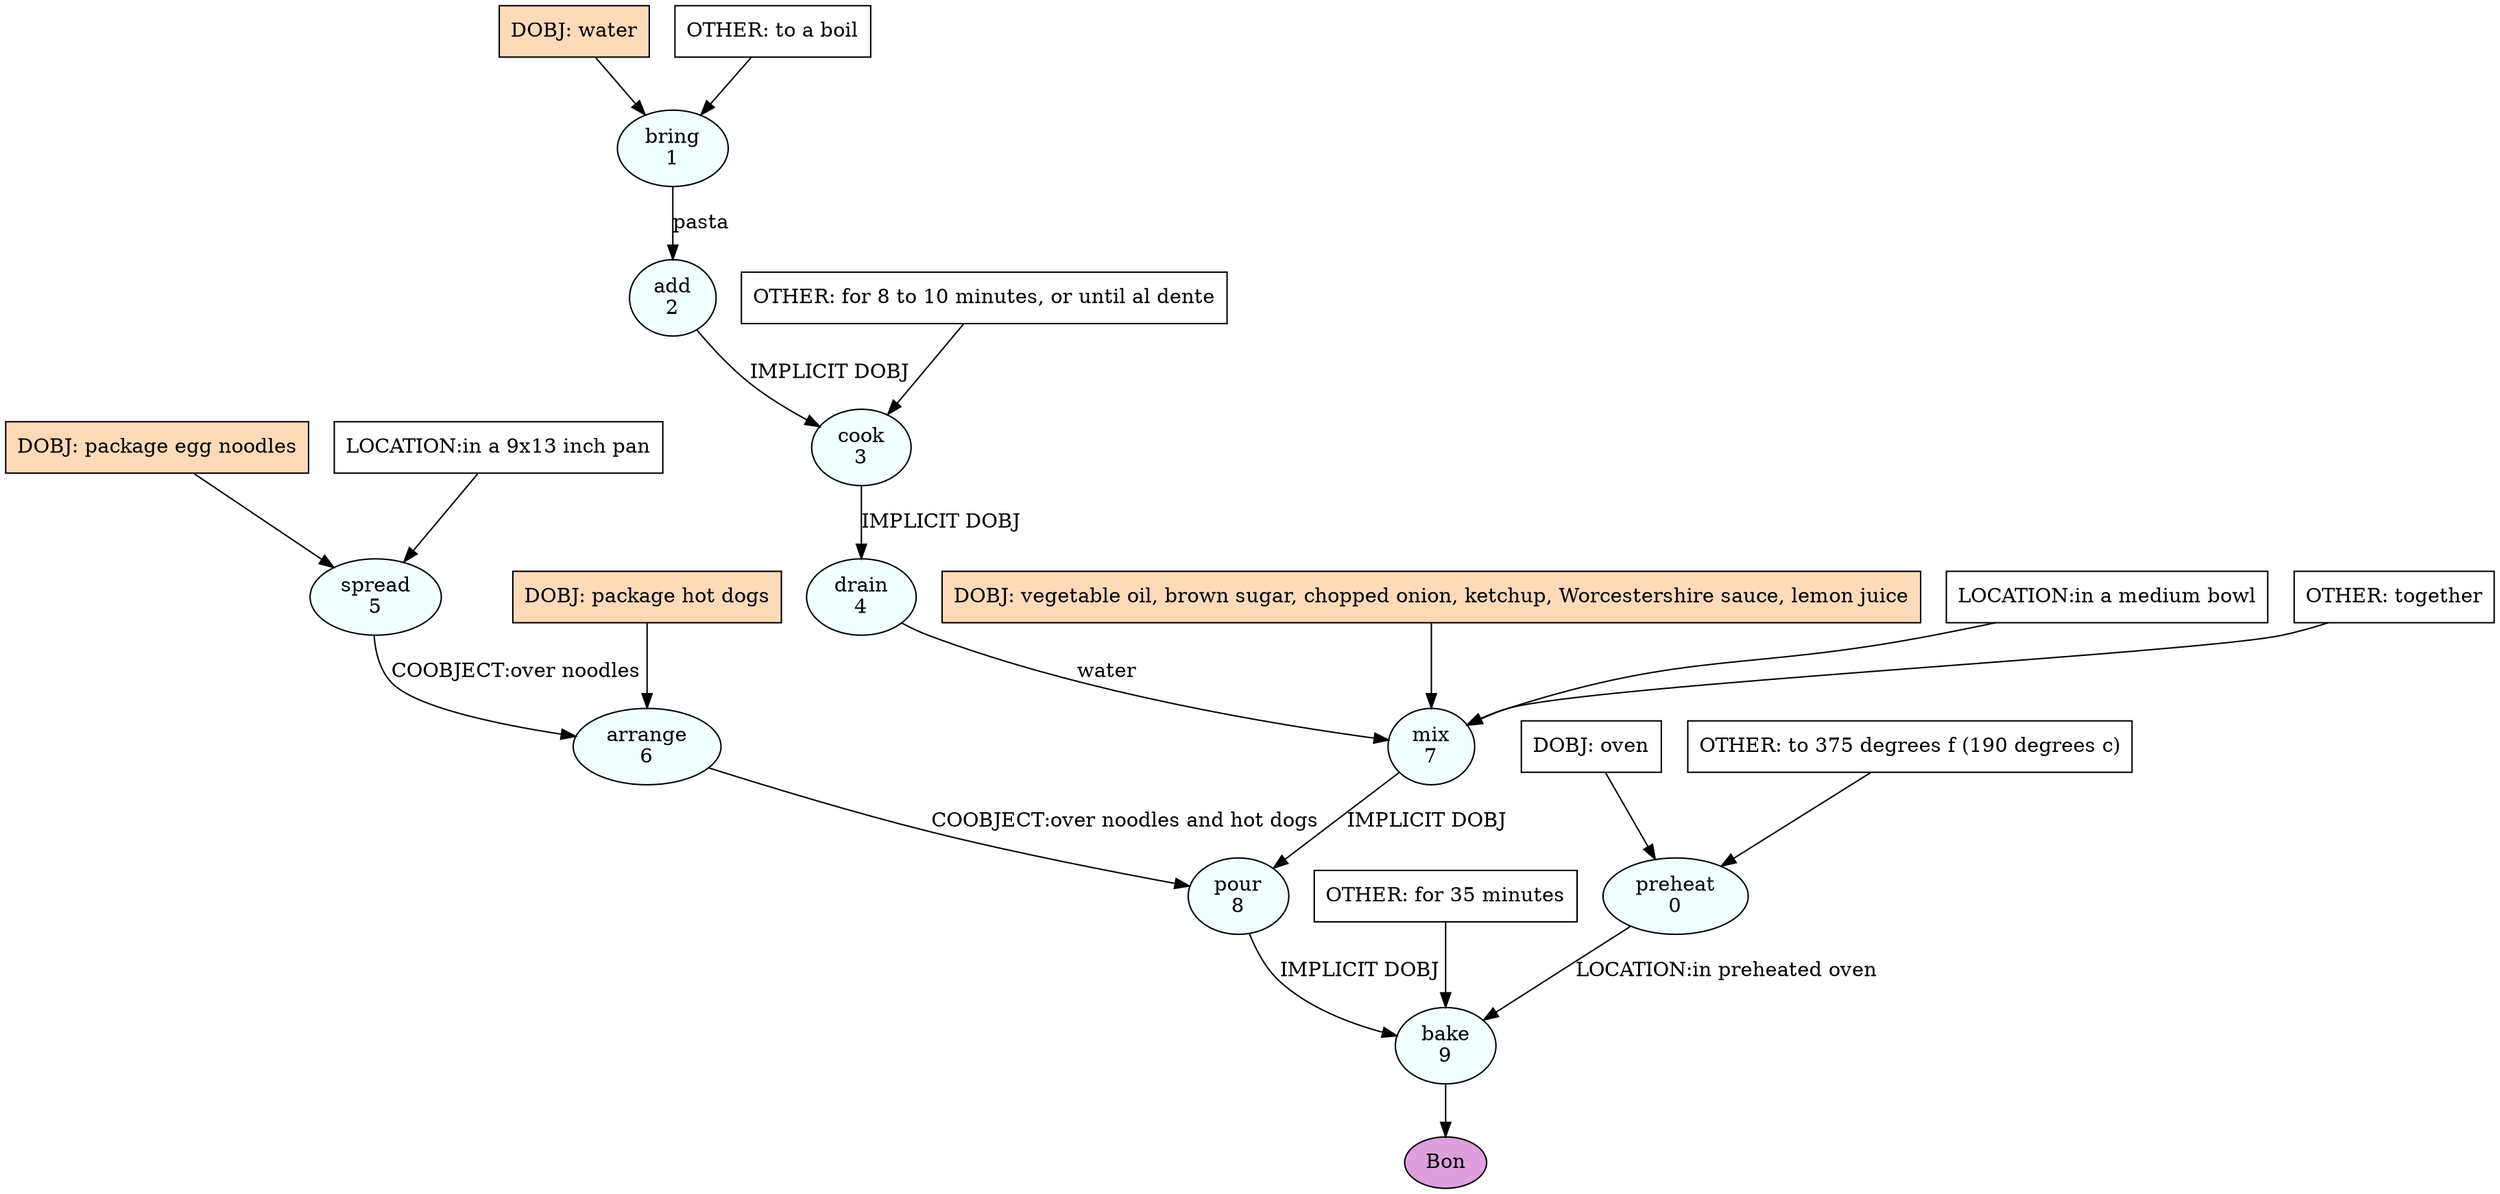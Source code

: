 digraph recipe {
E0[label="preheat
0", shape=oval, style=filled, fillcolor=azure]
E1[label="bring
1", shape=oval, style=filled, fillcolor=azure]
E2[label="add
2", shape=oval, style=filled, fillcolor=azure]
E3[label="cook
3", shape=oval, style=filled, fillcolor=azure]
E4[label="drain
4", shape=oval, style=filled, fillcolor=azure]
E5[label="spread
5", shape=oval, style=filled, fillcolor=azure]
E6[label="arrange
6", shape=oval, style=filled, fillcolor=azure]
E7[label="mix
7", shape=oval, style=filled, fillcolor=azure]
E8[label="pour
8", shape=oval, style=filled, fillcolor=azure]
E9[label="bake
9", shape=oval, style=filled, fillcolor=azure]
D5[label="DOBJ: package egg noodles", shape=box, style=filled, fillcolor=peachpuff]
D5 -> E5
P5_0[label="LOCATION:in a 9x13 inch pan", shape=box, style=filled, fillcolor=white]
P5_0 -> E5
D0[label="DOBJ: oven", shape=box, style=filled, fillcolor=white]
D0 -> E0
O0_0[label="OTHER: to 375 degrees f (190 degrees c)", shape=box, style=filled, fillcolor=white]
O0_0 -> E0
D1[label="DOBJ: water", shape=box, style=filled, fillcolor=peachpuff]
D1 -> E1
O1_0[label="OTHER: to a boil", shape=box, style=filled, fillcolor=white]
O1_0 -> E1
E1 -> E2 [label="pasta"]
E2 -> E3 [label="IMPLICIT DOBJ"]
O3_0_0[label="OTHER: for 8 to 10 minutes, or until al dente", shape=box, style=filled, fillcolor=white]
O3_0_0 -> E3
E3 -> E4 [label="IMPLICIT DOBJ"]
D6_ing[label="DOBJ: package hot dogs", shape=box, style=filled, fillcolor=peachpuff]
D6_ing -> E6
E5 -> E6 [label="COOBJECT:over noodles"]
D7_ing[label="DOBJ: vegetable oil, brown sugar, chopped onion, ketchup, Worcestershire sauce, lemon juice", shape=box, style=filled, fillcolor=peachpuff]
D7_ing -> E7
E4 -> E7 [label="water"]
P7_0_0[label="LOCATION:in a medium bowl", shape=box, style=filled, fillcolor=white]
P7_0_0 -> E7
O7_0_0[label="OTHER: together", shape=box, style=filled, fillcolor=white]
O7_0_0 -> E7
E7 -> E8 [label="IMPLICIT DOBJ"]
E6 -> E8 [label="COOBJECT:over noodles and hot dogs"]
E8 -> E9 [label="IMPLICIT DOBJ"]
E0 -> E9 [label="LOCATION:in preheated oven"]
O9_0_0[label="OTHER: for 35 minutes", shape=box, style=filled, fillcolor=white]
O9_0_0 -> E9
EOR[label="Bon", shape=oval, style=filled, fillcolor=plum]
E9 -> EOR
}
